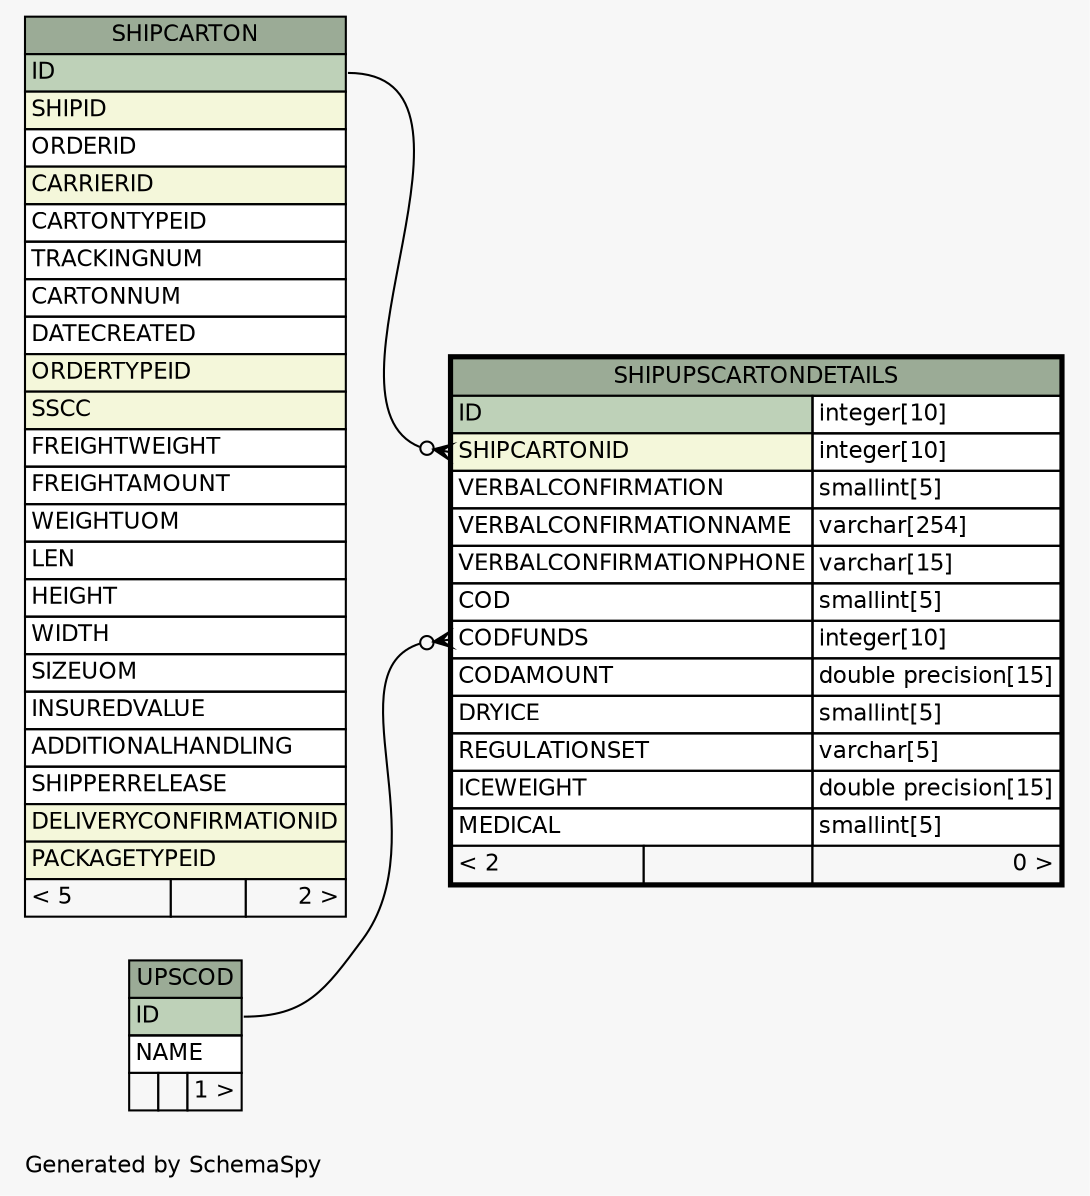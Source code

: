 // dot 2.26.3 on Linux 3.5.0-34-generic
// SchemaSpy rev 590
digraph "oneDegreeRelationshipsDiagram" {
  graph [
    rankdir="RL"
    bgcolor="#f7f7f7"
    label="\nGenerated by SchemaSpy"
    labeljust="l"
    nodesep="0.18"
    ranksep="0.46"
    fontname="Helvetica"
    fontsize="11"
  ];
  node [
    fontname="Helvetica"
    fontsize="11"
    shape="plaintext"
  ];
  edge [
    arrowsize="0.8"
  ];
  "SHIPUPSCARTONDETAILS":"CODFUNDS":w -> "UPSCOD":"ID":e [arrowhead=none dir=back arrowtail=crowodot];
  "SHIPUPSCARTONDETAILS":"SHIPCARTONID":w -> "SHIPCARTON":"ID":e [arrowhead=none dir=back arrowtail=crowodot];
  "SHIPCARTON" [
    label=<
    <TABLE BORDER="0" CELLBORDER="1" CELLSPACING="0" BGCOLOR="#ffffff">
      <TR><TD COLSPAN="3" BGCOLOR="#9bab96" ALIGN="CENTER">SHIPCARTON</TD></TR>
      <TR><TD PORT="ID" COLSPAN="3" BGCOLOR="#bed1b8" ALIGN="LEFT">ID</TD></TR>
      <TR><TD PORT="SHIPID" COLSPAN="3" BGCOLOR="#f4f7da" ALIGN="LEFT">SHIPID</TD></TR>
      <TR><TD PORT="ORDERID" COLSPAN="3" ALIGN="LEFT">ORDERID</TD></TR>
      <TR><TD PORT="CARRIERID" COLSPAN="3" BGCOLOR="#f4f7da" ALIGN="LEFT">CARRIERID</TD></TR>
      <TR><TD PORT="CARTONTYPEID" COLSPAN="3" ALIGN="LEFT">CARTONTYPEID</TD></TR>
      <TR><TD PORT="TRACKINGNUM" COLSPAN="3" ALIGN="LEFT">TRACKINGNUM</TD></TR>
      <TR><TD PORT="CARTONNUM" COLSPAN="3" ALIGN="LEFT">CARTONNUM</TD></TR>
      <TR><TD PORT="DATECREATED" COLSPAN="3" ALIGN="LEFT">DATECREATED</TD></TR>
      <TR><TD PORT="ORDERTYPEID" COLSPAN="3" BGCOLOR="#f4f7da" ALIGN="LEFT">ORDERTYPEID</TD></TR>
      <TR><TD PORT="SSCC" COLSPAN="3" BGCOLOR="#f4f7da" ALIGN="LEFT">SSCC</TD></TR>
      <TR><TD PORT="FREIGHTWEIGHT" COLSPAN="3" ALIGN="LEFT">FREIGHTWEIGHT</TD></TR>
      <TR><TD PORT="FREIGHTAMOUNT" COLSPAN="3" ALIGN="LEFT">FREIGHTAMOUNT</TD></TR>
      <TR><TD PORT="WEIGHTUOM" COLSPAN="3" ALIGN="LEFT">WEIGHTUOM</TD></TR>
      <TR><TD PORT="LEN" COLSPAN="3" ALIGN="LEFT">LEN</TD></TR>
      <TR><TD PORT="HEIGHT" COLSPAN="3" ALIGN="LEFT">HEIGHT</TD></TR>
      <TR><TD PORT="WIDTH" COLSPAN="3" ALIGN="LEFT">WIDTH</TD></TR>
      <TR><TD PORT="SIZEUOM" COLSPAN="3" ALIGN="LEFT">SIZEUOM</TD></TR>
      <TR><TD PORT="INSUREDVALUE" COLSPAN="3" ALIGN="LEFT">INSUREDVALUE</TD></TR>
      <TR><TD PORT="ADDITIONALHANDLING" COLSPAN="3" ALIGN="LEFT">ADDITIONALHANDLING</TD></TR>
      <TR><TD PORT="SHIPPERRELEASE" COLSPAN="3" ALIGN="LEFT">SHIPPERRELEASE</TD></TR>
      <TR><TD PORT="DELIVERYCONFIRMATIONID" COLSPAN="3" BGCOLOR="#f4f7da" ALIGN="LEFT">DELIVERYCONFIRMATIONID</TD></TR>
      <TR><TD PORT="PACKAGETYPEID" COLSPAN="3" BGCOLOR="#f4f7da" ALIGN="LEFT">PACKAGETYPEID</TD></TR>
      <TR><TD ALIGN="LEFT" BGCOLOR="#f7f7f7">&lt; 5</TD><TD ALIGN="RIGHT" BGCOLOR="#f7f7f7">  </TD><TD ALIGN="RIGHT" BGCOLOR="#f7f7f7">2 &gt;</TD></TR>
    </TABLE>>
    URL="SHIPCARTON.html"
    tooltip="SHIPCARTON"
  ];
  "SHIPUPSCARTONDETAILS" [
    label=<
    <TABLE BORDER="2" CELLBORDER="1" CELLSPACING="0" BGCOLOR="#ffffff">
      <TR><TD COLSPAN="3" BGCOLOR="#9bab96" ALIGN="CENTER">SHIPUPSCARTONDETAILS</TD></TR>
      <TR><TD PORT="ID" COLSPAN="2" BGCOLOR="#bed1b8" ALIGN="LEFT">ID</TD><TD PORT="ID.type" ALIGN="LEFT">integer[10]</TD></TR>
      <TR><TD PORT="SHIPCARTONID" COLSPAN="2" BGCOLOR="#f4f7da" ALIGN="LEFT">SHIPCARTONID</TD><TD PORT="SHIPCARTONID.type" ALIGN="LEFT">integer[10]</TD></TR>
      <TR><TD PORT="VERBALCONFIRMATION" COLSPAN="2" ALIGN="LEFT">VERBALCONFIRMATION</TD><TD PORT="VERBALCONFIRMATION.type" ALIGN="LEFT">smallint[5]</TD></TR>
      <TR><TD PORT="VERBALCONFIRMATIONNAME" COLSPAN="2" ALIGN="LEFT">VERBALCONFIRMATIONNAME</TD><TD PORT="VERBALCONFIRMATIONNAME.type" ALIGN="LEFT">varchar[254]</TD></TR>
      <TR><TD PORT="VERBALCONFIRMATIONPHONE" COLSPAN="2" ALIGN="LEFT">VERBALCONFIRMATIONPHONE</TD><TD PORT="VERBALCONFIRMATIONPHONE.type" ALIGN="LEFT">varchar[15]</TD></TR>
      <TR><TD PORT="COD" COLSPAN="2" ALIGN="LEFT">COD</TD><TD PORT="COD.type" ALIGN="LEFT">smallint[5]</TD></TR>
      <TR><TD PORT="CODFUNDS" COLSPAN="2" ALIGN="LEFT">CODFUNDS</TD><TD PORT="CODFUNDS.type" ALIGN="LEFT">integer[10]</TD></TR>
      <TR><TD PORT="CODAMOUNT" COLSPAN="2" ALIGN="LEFT">CODAMOUNT</TD><TD PORT="CODAMOUNT.type" ALIGN="LEFT">double precision[15]</TD></TR>
      <TR><TD PORT="DRYICE" COLSPAN="2" ALIGN="LEFT">DRYICE</TD><TD PORT="DRYICE.type" ALIGN="LEFT">smallint[5]</TD></TR>
      <TR><TD PORT="REGULATIONSET" COLSPAN="2" ALIGN="LEFT">REGULATIONSET</TD><TD PORT="REGULATIONSET.type" ALIGN="LEFT">varchar[5]</TD></TR>
      <TR><TD PORT="ICEWEIGHT" COLSPAN="2" ALIGN="LEFT">ICEWEIGHT</TD><TD PORT="ICEWEIGHT.type" ALIGN="LEFT">double precision[15]</TD></TR>
      <TR><TD PORT="MEDICAL" COLSPAN="2" ALIGN="LEFT">MEDICAL</TD><TD PORT="MEDICAL.type" ALIGN="LEFT">smallint[5]</TD></TR>
      <TR><TD ALIGN="LEFT" BGCOLOR="#f7f7f7">&lt; 2</TD><TD ALIGN="RIGHT" BGCOLOR="#f7f7f7">  </TD><TD ALIGN="RIGHT" BGCOLOR="#f7f7f7">0 &gt;</TD></TR>
    </TABLE>>
    URL="SHIPUPSCARTONDETAILS.html"
    tooltip="SHIPUPSCARTONDETAILS"
  ];
  "UPSCOD" [
    label=<
    <TABLE BORDER="0" CELLBORDER="1" CELLSPACING="0" BGCOLOR="#ffffff">
      <TR><TD COLSPAN="3" BGCOLOR="#9bab96" ALIGN="CENTER">UPSCOD</TD></TR>
      <TR><TD PORT="ID" COLSPAN="3" BGCOLOR="#bed1b8" ALIGN="LEFT">ID</TD></TR>
      <TR><TD PORT="NAME" COLSPAN="3" ALIGN="LEFT">NAME</TD></TR>
      <TR><TD ALIGN="LEFT" BGCOLOR="#f7f7f7">  </TD><TD ALIGN="RIGHT" BGCOLOR="#f7f7f7">  </TD><TD ALIGN="RIGHT" BGCOLOR="#f7f7f7">1 &gt;</TD></TR>
    </TABLE>>
    URL="UPSCOD.html"
    tooltip="UPSCOD"
  ];
}

